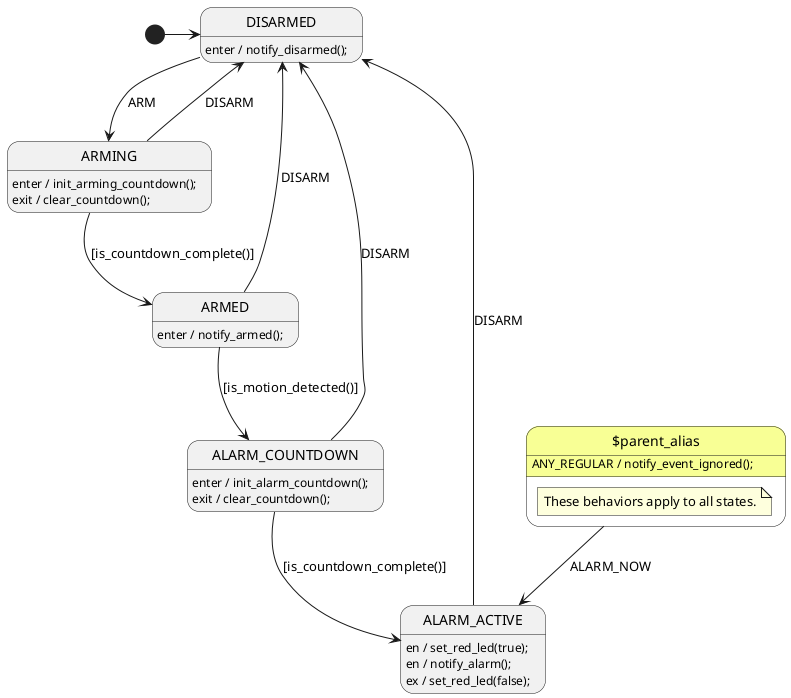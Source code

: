 @startuml ControllerSm

' ///////////////////////////// STYLES /////////////////////////////
' Define some colors for the states. Totally optional.
skinparam state {
  BackgroundColor<<parent_alias>> #f8ff95
}

' //////////////////////// STATE ORGANIZATION ///////////////////////
' Note: StateSmith treats state names and events as case insensitive.
' More info: https://github.com/StateSmith/StateSmith/wiki/PlantUML

state DISARMED
state ARMING
state ARMED
state ALARM_COUNTDOWN
state ALARM_ACTIVE

state "$parent_alias" as FSM_ROOT <<parent_alias>> {
    note "These behaviors apply to all states." as N1
}


' ///////////////////////// STATE HANDLERS /////////////////////////
' Syntax https://github.com/StateSmith/StateSmith/wiki/Behaviors

[*] -> DISARMED

' FSM_ROOT
FSM_ROOT: ANY_REGULAR / notify_event_ignored();
FSM_ROOT --> ALARM_ACTIVE: ALARM_NOW

' DISARMED
DISARMED: enter / notify_disarmed();
DISARMED --> ARMING: ARM

' ARMING
ARMING: enter / init_arming_countdown();
ARMING: exit / clear_countdown();
ARMING --> ARMED: [is_countdown_complete()]
ARMING --> DISARMED: DISARM

' ARMED
ARMED: enter / notify_armed();
ARMED --> ALARM_COUNTDOWN: [is_motion_detected()]
ARMED --> DISARMED: DISARM

' ALARM_COUNTDOWN
ALARM_COUNTDOWN: enter / init_alarm_countdown();
ALARM_COUNTDOWN: exit / clear_countdown();
ALARM_COUNTDOWN --> ALARM_ACTIVE: [is_countdown_complete()]
ALARM_COUNTDOWN --> DISARMED: DISARM

' ALARM_ACTIVE
ALARM_ACTIVE: en / set_red_led(true);
ALARM_ACTIVE: en / notify_alarm();
ALARM_ACTIVE: ex / set_red_led(false);
ALARM_ACTIVE --> DISARMED: DISARM



' //////////////////////// StateSmith config ////////////////////////
' The below special comment block sets the StateSmith configuration.
' More info: https://github.com/StateSmith/StateSmith/issues/335
' Feel free to remove or modify it as needed.

/'! $CONFIG : toml
[RenderConfig]

# Trigger map details: https://github.com/StateSmith/StateSmith/issues/161
TriggerMap = """
    en => enter
    ex => exit
    ANY_REGULAR => /(?!do$).*/  // any regular event. excludes 'do' because of regex negative lookahead
    """

[RenderConfig.Cpp]
BaseClassCode = "public ControllerBase"
HFileIncludes = """
    #include "ControllerBase.hpp"
    """

[SmRunnerSettings]
transpilerId = "Cpp"
'/
@enduml